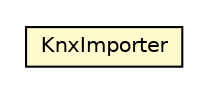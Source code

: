 #!/usr/local/bin/dot
#
# Class diagram 
# Generated by UMLGraph version R5_6-24-gf6e263 (http://www.umlgraph.org/)
#

digraph G {
	edge [fontname="Helvetica",fontsize=10,labelfontname="Helvetica",labelfontsize=10];
	node [fontname="Helvetica",fontsize=10,shape=plaintext];
	nodesep=0.25;
	ranksep=0.5;
	// org.universAAL.lddi.knx.devicemanager.KnxImporter
	c5167345 [label=<<table title="org.universAAL.lddi.knx.devicemanager.KnxImporter" border="0" cellborder="1" cellspacing="0" cellpadding="2" port="p" bgcolor="lemonChiffon" href="./KnxImporter.html">
		<tr><td><table border="0" cellspacing="0" cellpadding="1">
<tr><td align="center" balign="center"> KnxImporter </td></tr>
		</table></td></tr>
		</table>>, URL="./KnxImporter.html", fontname="Helvetica", fontcolor="black", fontsize=10.0];
}

